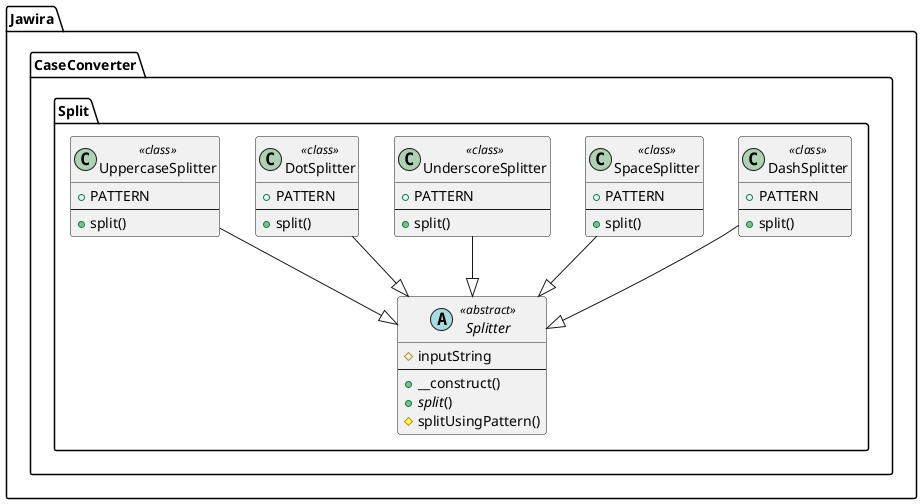 @startuml
namespace Jawira.CaseConverter.Split  {
	class DashSplitter << class >> {
		+PATTERN
		--
		+split()
	}
	abstract Splitter << abstract >> {
		#inputString
		--
		+__construct()
		+<i>split</i>()
		#splitUsingPattern()
	}
	class SpaceSplitter << class >> {
		+PATTERN
		--
		+split()
	}
	class UnderscoreSplitter << class >> {
		+PATTERN
		--
		+split()
	}
	class DotSplitter << class >> {
		+PATTERN
		--
		+split()
	}
	class UppercaseSplitter << class >> {
		+PATTERN
		--
		+split()
	}
}
Jawira.CaseConverter.Split.DashSplitter --|> Jawira.CaseConverter.Split.Splitter
Jawira.CaseConverter.Split.SpaceSplitter --|> Jawira.CaseConverter.Split.Splitter
Jawira.CaseConverter.Split.UnderscoreSplitter --|> Jawira.CaseConverter.Split.Splitter
Jawira.CaseConverter.Split.DotSplitter --|> Jawira.CaseConverter.Split.Splitter
Jawira.CaseConverter.Split.UppercaseSplitter --|> Jawira.CaseConverter.Split.Splitter
@enduml

